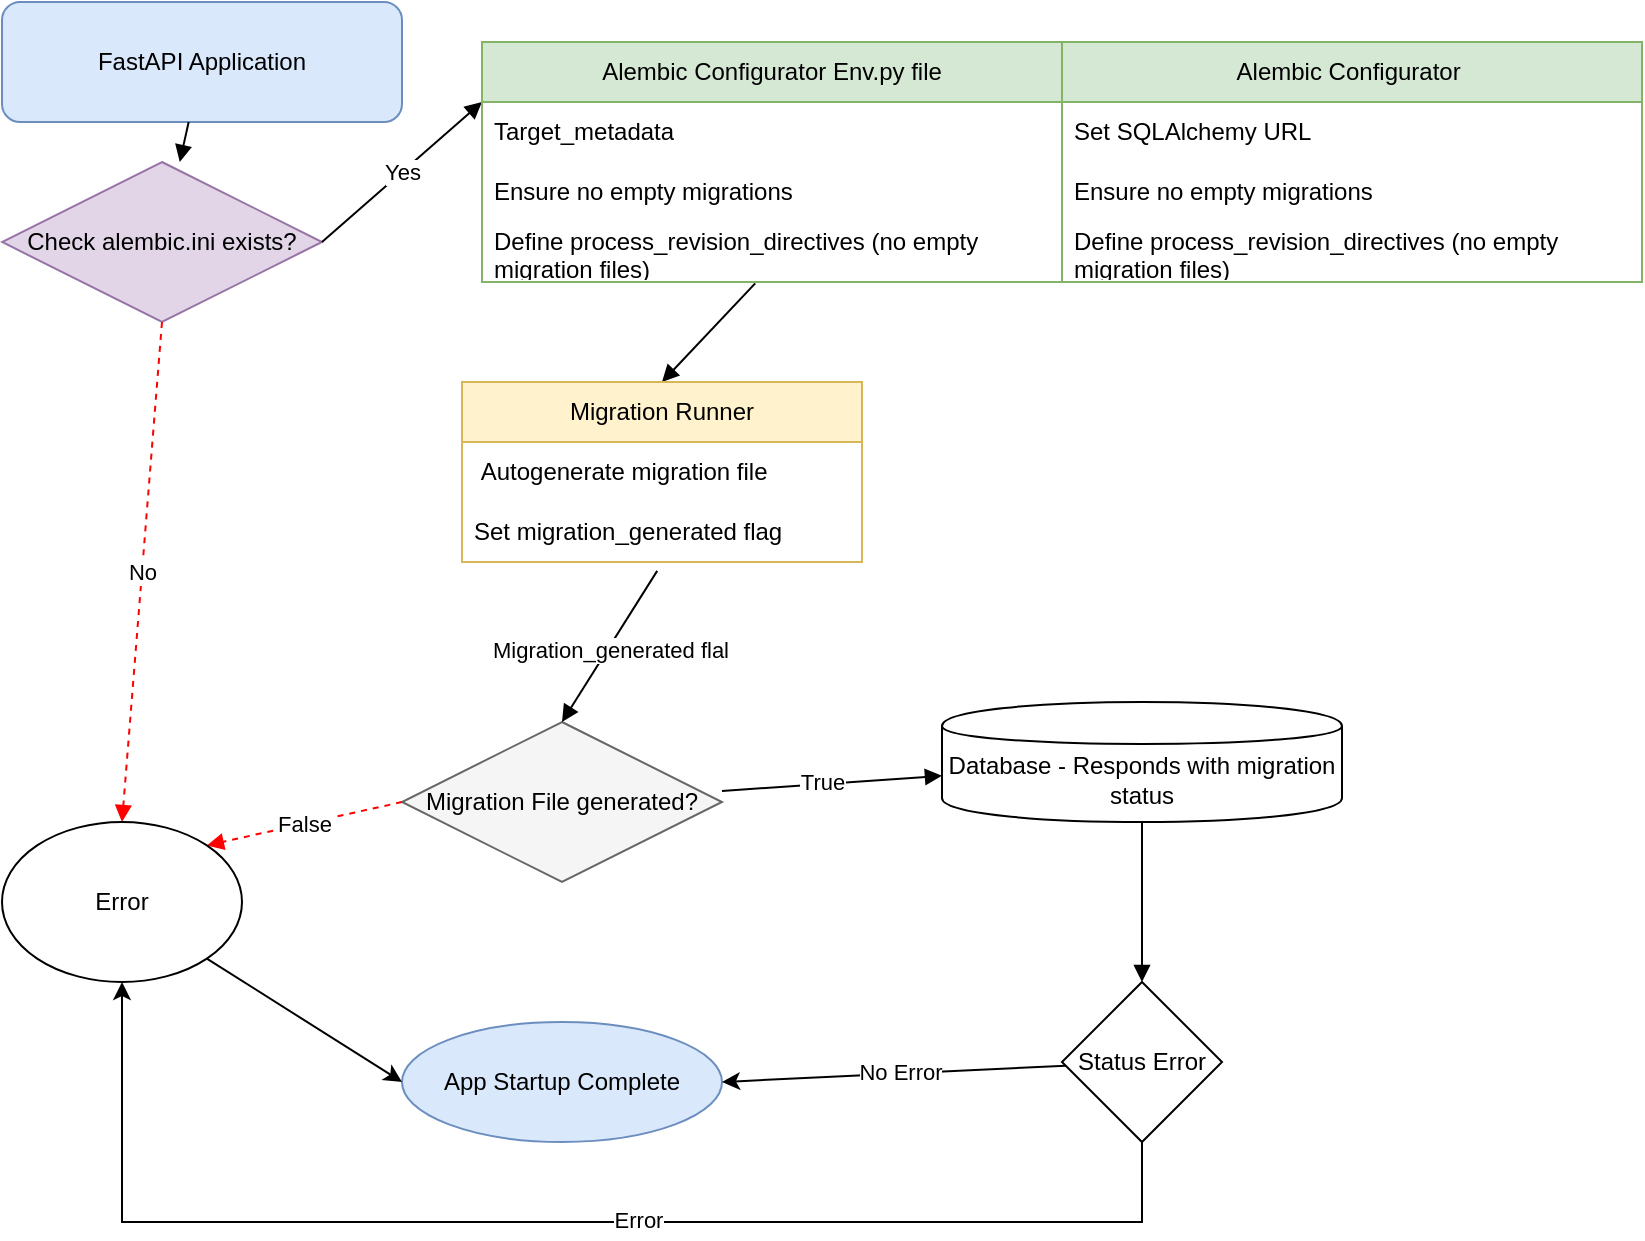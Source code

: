 <mxfile version="27.0.5" pages="2">
  <diagram name="Page-1" id="W0VntjW1LD9zm3vmaQY-">
    <mxGraphModel dx="1206" dy="774" grid="1" gridSize="10" guides="1" tooltips="1" connect="1" arrows="1" fold="1" page="1" pageScale="1" pageWidth="850" pageHeight="1100" math="0" shadow="0">
      <root>
        <mxCell id="0" />
        <mxCell id="1" parent="0" />
        <mxCell id="Gvv-gU3nkDhd7mVoFkMg-1" value="FastAPI Application" style="shape=rectangle;rounded=1;whiteSpace=wrap;html=1;fillColor=#dae8fc;strokeColor=#6c8ebf;" parent="1" vertex="1">
          <mxGeometry x="80" y="40" width="200" height="60" as="geometry" />
        </mxCell>
        <mxCell id="Gvv-gU3nkDhd7mVoFkMg-2" value="Check alembic.ini exists?" style="shape=rhombus;whiteSpace=wrap;html=1;fillColor=#e1d5e7;strokeColor=#9673a6;" parent="1" vertex="1">
          <mxGeometry x="80" y="120" width="160" height="80" as="geometry" />
        </mxCell>
        <mxCell id="Gvv-gU3nkDhd7mVoFkMg-6" value="Migration File generated?" style="shape=rhombus;whiteSpace=wrap;html=1;fillColor=#f5f5f5;strokeColor=#666666;" parent="1" vertex="1">
          <mxGeometry x="280" y="400" width="160" height="80" as="geometry" />
        </mxCell>
        <mxCell id="Gvv-gU3nkDhd7mVoFkMg-7" value="Database - Responds with migration status" style="shape=cylinder;whiteSpace=wrap;html=1;boundedLbl=1;fillColor=#ffffff;strokeColor=#000000;" parent="1" vertex="1">
          <mxGeometry x="550" y="390" width="200" height="60" as="geometry" />
        </mxCell>
        <mxCell id="Gvv-gU3nkDhd7mVoFkMg-8" value="App Startup Complete" style="shape=ellipse;whiteSpace=wrap;html=1;fillColor=#dae8fc;strokeColor=#6c8ebf;" parent="1" vertex="1">
          <mxGeometry x="280" y="550" width="160" height="60" as="geometry" />
        </mxCell>
        <mxCell id="Gvv-gU3nkDhd7mVoFkMg-9" style="endArrow=block;html=1;strokeColor=#000000;" parent="1" source="Gvv-gU3nkDhd7mVoFkMg-1" target="Gvv-gU3nkDhd7mVoFkMg-2" edge="1">
          <mxGeometry relative="1" as="geometry" />
        </mxCell>
        <mxCell id="Gvv-gU3nkDhd7mVoFkMg-10" value="Yes" style="endArrow=block;html=1;strokeColor=#000000;entryX=0;entryY=0.25;entryDx=0;entryDy=0;exitX=1;exitY=0.5;exitDx=0;exitDy=0;" parent="1" source="Gvv-gU3nkDhd7mVoFkMg-2" target="Gvv-gU3nkDhd7mVoFkMg-18" edge="1">
          <mxGeometry relative="1" as="geometry">
            <mxPoint x="290" y="148.696" as="targetPoint" />
          </mxGeometry>
        </mxCell>
        <mxCell id="Gvv-gU3nkDhd7mVoFkMg-11" value="No" style="endArrow=block;dashed=1;html=1;strokeColor=#ff0000;exitX=0.5;exitY=1;exitDx=0;exitDy=0;entryX=0.5;entryY=0;entryDx=0;entryDy=0;" parent="1" source="Gvv-gU3nkDhd7mVoFkMg-2" target="Gvv-gU3nkDhd7mVoFkMg-27" edge="1">
          <mxGeometry relative="1" as="geometry" />
        </mxCell>
        <mxCell id="Gvv-gU3nkDhd7mVoFkMg-12" style="endArrow=block;html=1;strokeColor=#000000;entryX=0.5;entryY=0;entryDx=0;entryDy=0;exitX=0.471;exitY=1.022;exitDx=0;exitDy=0;exitPerimeter=0;" parent="1" source="Gvv-gU3nkDhd7mVoFkMg-45" target="Gvv-gU3nkDhd7mVoFkMg-22" edge="1">
          <mxGeometry relative="1" as="geometry">
            <mxPoint x="387" y="170" as="sourcePoint" />
            <mxPoint x="384" y="200" as="targetPoint" />
          </mxGeometry>
        </mxCell>
        <mxCell id="Gvv-gU3nkDhd7mVoFkMg-14" style="endArrow=block;html=1;strokeColor=#000000;exitX=0.488;exitY=1.148;exitDx=0;exitDy=0;exitPerimeter=0;entryX=0.5;entryY=0;entryDx=0;entryDy=0;" parent="1" source="Gvv-gU3nkDhd7mVoFkMg-24" target="Gvv-gU3nkDhd7mVoFkMg-6" edge="1">
          <mxGeometry relative="1" as="geometry">
            <mxPoint x="366.0" y="380" as="sourcePoint" />
          </mxGeometry>
        </mxCell>
        <mxCell id="Gvv-gU3nkDhd7mVoFkMg-47" value="Migration_generated flal" style="edgeLabel;html=1;align=center;verticalAlign=middle;resizable=0;points=[];" parent="Gvv-gU3nkDhd7mVoFkMg-14" vertex="1" connectable="0">
          <mxGeometry x="0.018" y="1" relative="1" as="geometry">
            <mxPoint as="offset" />
          </mxGeometry>
        </mxCell>
        <mxCell id="Gvv-gU3nkDhd7mVoFkMg-15" value="True" style="endArrow=block;html=1;strokeColor=#000000;" parent="1" source="Gvv-gU3nkDhd7mVoFkMg-6" target="Gvv-gU3nkDhd7mVoFkMg-7" edge="1">
          <mxGeometry x="-0.09" y="1" relative="1" as="geometry">
            <mxPoint as="offset" />
          </mxGeometry>
        </mxCell>
        <mxCell id="Gvv-gU3nkDhd7mVoFkMg-16" value="False" style="endArrow=block;dashed=1;html=1;strokeColor=#ff0000;entryX=1;entryY=0;entryDx=0;entryDy=0;exitX=0;exitY=0.5;exitDx=0;exitDy=0;" parent="1" source="Gvv-gU3nkDhd7mVoFkMg-6" target="Gvv-gU3nkDhd7mVoFkMg-27" edge="1">
          <mxGeometry relative="1" as="geometry" />
        </mxCell>
        <mxCell id="Gvv-gU3nkDhd7mVoFkMg-17" style="endArrow=block;html=1;strokeColor=#000000;exitX=0.5;exitY=1;exitDx=0;exitDy=0;entryX=0.5;entryY=0;entryDx=0;entryDy=0;" parent="1" source="Gvv-gU3nkDhd7mVoFkMg-7" target="Gvv-gU3nkDhd7mVoFkMg-28" edge="1">
          <mxGeometry relative="1" as="geometry">
            <mxPoint x="651.424" y="470" as="sourcePoint" />
            <mxPoint x="479.996" y="550" as="targetPoint" />
          </mxGeometry>
        </mxCell>
        <mxCell id="Gvv-gU3nkDhd7mVoFkMg-18" value="Alembic Configurator Env.py file" style="swimlane;fontStyle=0;childLayout=stackLayout;horizontal=1;startSize=30;horizontalStack=0;resizeParent=1;resizeParentMax=0;resizeLast=0;collapsible=1;marginBottom=0;whiteSpace=wrap;html=1;fillColor=#d5e8d4;strokeColor=#82b366;" parent="1" vertex="1">
          <mxGeometry x="320" y="60" width="290" height="120" as="geometry" />
        </mxCell>
        <mxCell id="Gvv-gU3nkDhd7mVoFkMg-19" value="&lt;div&gt;&lt;span style=&quot;text-align: center;&quot;&gt;Target_metadata&lt;/span&gt;&lt;/div&gt;" style="text;strokeColor=none;fillColor=none;align=left;verticalAlign=middle;spacingLeft=4;spacingRight=4;overflow=hidden;points=[[0,0.5],[1,0.5]];portConstraint=eastwest;rotatable=0;whiteSpace=wrap;html=1;" parent="Gvv-gU3nkDhd7mVoFkMg-18" vertex="1">
          <mxGeometry y="30" width="290" height="30" as="geometry" />
        </mxCell>
        <mxCell id="Gvv-gU3nkDhd7mVoFkMg-20" value="Ensure no empty migrations" style="text;strokeColor=none;fillColor=none;align=left;verticalAlign=middle;spacingLeft=4;spacingRight=4;overflow=hidden;points=[[0,0.5],[1,0.5]];portConstraint=eastwest;rotatable=0;whiteSpace=wrap;html=1;" parent="Gvv-gU3nkDhd7mVoFkMg-18" vertex="1">
          <mxGeometry y="60" width="290" height="30" as="geometry" />
        </mxCell>
        <mxCell id="Gvv-gU3nkDhd7mVoFkMg-45" value="&lt;span style=&quot;text-align: center;&quot;&gt;Define process_revision_directives (no empty migration files)&lt;/span&gt;" style="text;strokeColor=none;fillColor=none;align=left;verticalAlign=middle;spacingLeft=4;spacingRight=4;overflow=hidden;points=[[0,0.5],[1,0.5]];portConstraint=eastwest;rotatable=0;whiteSpace=wrap;html=1;" parent="Gvv-gU3nkDhd7mVoFkMg-18" vertex="1">
          <mxGeometry y="90" width="290" height="30" as="geometry" />
        </mxCell>
        <mxCell id="Gvv-gU3nkDhd7mVoFkMg-22" value="Migration Runner" style="swimlane;fontStyle=0;childLayout=stackLayout;horizontal=1;startSize=30;horizontalStack=0;resizeParent=1;resizeParentMax=0;resizeLast=0;collapsible=1;marginBottom=0;whiteSpace=wrap;html=1;fillColor=#fff2cc;strokeColor=#d6b656;" parent="1" vertex="1">
          <mxGeometry x="310" y="230" width="200" height="90" as="geometry" />
        </mxCell>
        <mxCell id="Gvv-gU3nkDhd7mVoFkMg-23" value="&lt;span style=&quot;text-align: center;&quot;&gt;&amp;nbsp;Autogenerate migration file&lt;/span&gt;" style="text;strokeColor=none;fillColor=none;align=left;verticalAlign=middle;spacingLeft=4;spacingRight=4;overflow=hidden;points=[[0,0.5],[1,0.5]];portConstraint=eastwest;rotatable=0;whiteSpace=wrap;html=1;" parent="Gvv-gU3nkDhd7mVoFkMg-22" vertex="1">
          <mxGeometry y="30" width="200" height="30" as="geometry" />
        </mxCell>
        <mxCell id="Gvv-gU3nkDhd7mVoFkMg-24" value="&lt;span style=&quot;text-align: center;&quot;&gt;Set migration_generated flag&lt;/span&gt;" style="text;strokeColor=none;fillColor=none;align=left;verticalAlign=middle;spacingLeft=4;spacingRight=4;overflow=hidden;points=[[0,0.5],[1,0.5]];portConstraint=eastwest;rotatable=0;whiteSpace=wrap;html=1;" parent="Gvv-gU3nkDhd7mVoFkMg-22" vertex="1">
          <mxGeometry y="60" width="200" height="30" as="geometry" />
        </mxCell>
        <mxCell id="Gvv-gU3nkDhd7mVoFkMg-40" style="rounded=0;orthogonalLoop=1;jettySize=auto;html=1;exitX=1;exitY=1;exitDx=0;exitDy=0;entryX=0;entryY=0.5;entryDx=0;entryDy=0;" parent="1" source="Gvv-gU3nkDhd7mVoFkMg-27" target="Gvv-gU3nkDhd7mVoFkMg-8" edge="1">
          <mxGeometry relative="1" as="geometry" />
        </mxCell>
        <mxCell id="Gvv-gU3nkDhd7mVoFkMg-27" value="Error" style="ellipse;whiteSpace=wrap;html=1;" parent="1" vertex="1">
          <mxGeometry x="80" y="450" width="120" height="80" as="geometry" />
        </mxCell>
        <mxCell id="Gvv-gU3nkDhd7mVoFkMg-29" value="No Error" style="rounded=0;orthogonalLoop=1;jettySize=auto;html=1;entryX=1;entryY=0.5;entryDx=0;entryDy=0;align=center;" parent="1" source="Gvv-gU3nkDhd7mVoFkMg-28" target="Gvv-gU3nkDhd7mVoFkMg-8" edge="1">
          <mxGeometry x="-0.039" y="-1" relative="1" as="geometry">
            <mxPoint as="offset" />
          </mxGeometry>
        </mxCell>
        <mxCell id="Gvv-gU3nkDhd7mVoFkMg-36" style="edgeStyle=orthogonalEdgeStyle;rounded=0;orthogonalLoop=1;jettySize=auto;html=1;entryX=0.5;entryY=1;entryDx=0;entryDy=0;" parent="1" source="Gvv-gU3nkDhd7mVoFkMg-28" target="Gvv-gU3nkDhd7mVoFkMg-27" edge="1">
          <mxGeometry relative="1" as="geometry">
            <Array as="points">
              <mxPoint x="650" y="650" />
              <mxPoint x="140" y="650" />
            </Array>
          </mxGeometry>
        </mxCell>
        <mxCell id="Gvv-gU3nkDhd7mVoFkMg-39" value="Error" style="edgeLabel;html=1;align=center;verticalAlign=middle;resizable=0;points=[];" parent="Gvv-gU3nkDhd7mVoFkMg-36" vertex="1" connectable="0">
          <mxGeometry x="-0.128" y="-1" relative="1" as="geometry">
            <mxPoint as="offset" />
          </mxGeometry>
        </mxCell>
        <mxCell id="Gvv-gU3nkDhd7mVoFkMg-28" value="Status Error" style="rhombus;whiteSpace=wrap;html=1;" parent="1" vertex="1">
          <mxGeometry x="610" y="530" width="80" height="80" as="geometry" />
        </mxCell>
        <mxCell id="Gvv-gU3nkDhd7mVoFkMg-48" value="Alembic Configurator&amp;nbsp;" style="swimlane;fontStyle=0;childLayout=stackLayout;horizontal=1;startSize=30;horizontalStack=0;resizeParent=1;resizeParentMax=0;resizeLast=0;collapsible=1;marginBottom=0;whiteSpace=wrap;html=1;fillColor=#d5e8d4;strokeColor=#82b366;" parent="1" vertex="1">
          <mxGeometry x="610" y="60" width="290" height="120" as="geometry" />
        </mxCell>
        <mxCell id="Gvv-gU3nkDhd7mVoFkMg-49" value="&lt;div&gt;&lt;span style=&quot;text-align: center;&quot;&gt;Set SQLAlchemy URL&lt;/span&gt;&lt;/div&gt;" style="text;strokeColor=none;fillColor=none;align=left;verticalAlign=middle;spacingLeft=4;spacingRight=4;overflow=hidden;points=[[0,0.5],[1,0.5]];portConstraint=eastwest;rotatable=0;whiteSpace=wrap;html=1;" parent="Gvv-gU3nkDhd7mVoFkMg-48" vertex="1">
          <mxGeometry y="30" width="290" height="30" as="geometry" />
        </mxCell>
        <mxCell id="Gvv-gU3nkDhd7mVoFkMg-50" value="Ensure no empty migrations" style="text;strokeColor=none;fillColor=none;align=left;verticalAlign=middle;spacingLeft=4;spacingRight=4;overflow=hidden;points=[[0,0.5],[1,0.5]];portConstraint=eastwest;rotatable=0;whiteSpace=wrap;html=1;" parent="Gvv-gU3nkDhd7mVoFkMg-48" vertex="1">
          <mxGeometry y="60" width="290" height="30" as="geometry" />
        </mxCell>
        <mxCell id="Gvv-gU3nkDhd7mVoFkMg-51" value="&lt;span style=&quot;text-align: center;&quot;&gt;Define process_revision_directives (no empty migration files)&lt;/span&gt;" style="text;strokeColor=none;fillColor=none;align=left;verticalAlign=middle;spacingLeft=4;spacingRight=4;overflow=hidden;points=[[0,0.5],[1,0.5]];portConstraint=eastwest;rotatable=0;whiteSpace=wrap;html=1;" parent="Gvv-gU3nkDhd7mVoFkMg-48" vertex="1">
          <mxGeometry y="90" width="290" height="30" as="geometry" />
        </mxCell>
      </root>
    </mxGraphModel>
  </diagram>
  <diagram id="U85okSEyILuKT7GblJGp" name="Page-2">
    <mxGraphModel dx="1206" dy="774" grid="1" gridSize="10" guides="1" tooltips="1" connect="1" arrows="1" fold="1" page="1" pageScale="1" pageWidth="850" pageHeight="1100" math="0" shadow="0">
      <root>
        <mxCell id="0" />
        <mxCell id="1" parent="0" />
        <mxCell id="UV5Lsy4TpbS2QLUdCZGZ-1" style="shape=ellipse;fillColor=#000000;strokeColor=#000000;" vertex="1" parent="1">
          <mxGeometry x="100" y="40" width="20" height="20" as="geometry" />
        </mxCell>
        <mxCell id="UV5Lsy4TpbS2QLUdCZGZ-2" value="Initialize FastAPI App" style="shape=rectangle;rounded=1;whiteSpace=wrap;html=1;fillColor=#dae8fc;" vertex="1" parent="1">
          <mxGeometry x="80" y="80" width="200" height="40" as="geometry" />
        </mxCell>
        <mxCell id="UV5Lsy4TpbS2QLUdCZGZ-3" value="alembic.ini exists?" style="shape=rhombus;whiteSpace=wrap;html=1;fillColor=#ffe6cc;" vertex="1" parent="1">
          <mxGeometry x="100" y="150" width="140" height="60" as="geometry" />
        </mxCell>
        <mxCell id="UV5Lsy4TpbS2QLUdCZGZ-4" value="Load Alembic Config" style="shape=rectangle;rounded=1;whiteSpace=wrap;html=1;fillColor=#d5e8d4;" vertex="1" parent="1">
          <mxGeometry x="300" y="150" width="180" height="40" as="geometry" />
        </mxCell>
        <mxCell id="UV5Lsy4TpbS2QLUdCZGZ-5" value="Autogenerate Migration" style="shape=rectangle;rounded=1;whiteSpace=wrap;html=1;fillColor=#fff2cc;" vertex="1" parent="1">
          <mxGeometry x="300" y="220" width="180" height="40" as="geometry" />
        </mxCell>
        <mxCell id="UV5Lsy4TpbS2QLUdCZGZ-6" value="Migration Generated?" style="shape=rhombus;whiteSpace=wrap;html=1;fillColor=#ffe6cc;" vertex="1" parent="1">
          <mxGeometry x="320" y="290" width="140" height="60" as="geometry" />
        </mxCell>
        <mxCell id="UV5Lsy4TpbS2QLUdCZGZ-7" value="Apply Migration to DB" style="shape=rectangle;rounded=1;whiteSpace=wrap;html=1;fillColor=#e1d5e7;" vertex="1" parent="1">
          <mxGeometry x="300" y="370" width="180" height="40" as="geometry" />
        </mxCell>
        <mxCell id="UV5Lsy4TpbS2QLUdCZGZ-8" style="shape=ellipse;fillColor=#000000;strokeColor=#000000;" vertex="1" parent="1">
          <mxGeometry x="360" y="440" width="20" height="20" as="geometry" />
        </mxCell>
        <mxCell id="UV5Lsy4TpbS2QLUdCZGZ-9" value="Log Error / Exit" style="shape=rectangle;rounded=1;whiteSpace=wrap;html=1;fillColor=#f8cecc;" vertex="1" parent="1">
          <mxGeometry x="80" y="290" width="140" height="40" as="geometry" />
        </mxCell>
        <mxCell id="UV5Lsy4TpbS2QLUdCZGZ-10" style="endArrow=block;" edge="1" parent="1" source="UV5Lsy4TpbS2QLUdCZGZ-1" target="UV5Lsy4TpbS2QLUdCZGZ-2">
          <mxGeometry relative="1" as="geometry" />
        </mxCell>
        <mxCell id="UV5Lsy4TpbS2QLUdCZGZ-11" style="endArrow=block;" edge="1" parent="1" source="UV5Lsy4TpbS2QLUdCZGZ-2" target="UV5Lsy4TpbS2QLUdCZGZ-3">
          <mxGeometry relative="1" as="geometry" />
        </mxCell>
        <mxCell id="UV5Lsy4TpbS2QLUdCZGZ-12" value="Yes" style="endArrow=block;" edge="1" parent="1" source="UV5Lsy4TpbS2QLUdCZGZ-3" target="UV5Lsy4TpbS2QLUdCZGZ-4">
          <mxGeometry relative="1" as="geometry" />
        </mxCell>
        <mxCell id="UV5Lsy4TpbS2QLUdCZGZ-13" style="endArrow=block;" edge="1" parent="1" source="UV5Lsy4TpbS2QLUdCZGZ-4" target="UV5Lsy4TpbS2QLUdCZGZ-5">
          <mxGeometry relative="1" as="geometry" />
        </mxCell>
        <mxCell id="UV5Lsy4TpbS2QLUdCZGZ-14" style="endArrow=block;" edge="1" parent="1" source="UV5Lsy4TpbS2QLUdCZGZ-5" target="UV5Lsy4TpbS2QLUdCZGZ-6">
          <mxGeometry relative="1" as="geometry" />
        </mxCell>
        <mxCell id="UV5Lsy4TpbS2QLUdCZGZ-15" value="Yes" style="endArrow=block;" edge="1" parent="1" source="UV5Lsy4TpbS2QLUdCZGZ-6" target="UV5Lsy4TpbS2QLUdCZGZ-7">
          <mxGeometry relative="1" as="geometry" />
        </mxCell>
        <mxCell id="UV5Lsy4TpbS2QLUdCZGZ-16" style="endArrow=block;" edge="1" parent="1" source="UV5Lsy4TpbS2QLUdCZGZ-7" target="UV5Lsy4TpbS2QLUdCZGZ-8">
          <mxGeometry relative="1" as="geometry" />
        </mxCell>
        <mxCell id="UV5Lsy4TpbS2QLUdCZGZ-17" value="No" style="endArrow=block;dashed=1;strokeColor=#ff0000;" edge="1" parent="1" source="UV5Lsy4TpbS2QLUdCZGZ-3" target="UV5Lsy4TpbS2QLUdCZGZ-9">
          <mxGeometry relative="1" as="geometry" />
        </mxCell>
        <mxCell id="UV5Lsy4TpbS2QLUdCZGZ-18" value="No" style="endArrow=block;dashed=1;strokeColor=#ff0000;" edge="1" parent="1" source="UV5Lsy4TpbS2QLUdCZGZ-6" target="UV5Lsy4TpbS2QLUdCZGZ-9">
          <mxGeometry relative="1" as="geometry" />
        </mxCell>
        <mxCell id="UV5Lsy4TpbS2QLUdCZGZ-19" style="endArrow=block;" edge="1" parent="1" source="UV5Lsy4TpbS2QLUdCZGZ-9" target="UV5Lsy4TpbS2QLUdCZGZ-8">
          <mxGeometry relative="1" as="geometry" />
        </mxCell>
        <mxCell id="UV5Lsy4TpbS2QLUdCZGZ-20" value="&lt;&lt;class&gt;&gt;\nFastAPIApp\n\n- app: FastAPI\n\n+ __init__()\n+ run()" style="rounded=0;whiteSpace=wrap;html=1;strokeColor=#000000;fillColor=#dae8fc;" vertex="1" parent="1">
          <mxGeometry x="60" y="550" width="200" height="140" as="geometry" />
        </mxCell>
        <mxCell id="UV5Lsy4TpbS2QLUdCZGZ-21" value="&lt;&lt;class&gt;&gt;\nAlembicManager\n\n- config_path: str\n- alembic_cfg: Config\n\n+ __init__(config_path: str)\n+ load_config()\n+ autogenerate_migration()\n+ apply_migration()" style="rounded=0;whiteSpace=wrap;html=1;strokeColor=#000000;fillColor=#d5e8d4;" vertex="1" parent="1">
          <mxGeometry x="300" y="550" width="280" height="160" as="geometry" />
        </mxCell>
      </root>
    </mxGraphModel>
  </diagram>
</mxfile>
